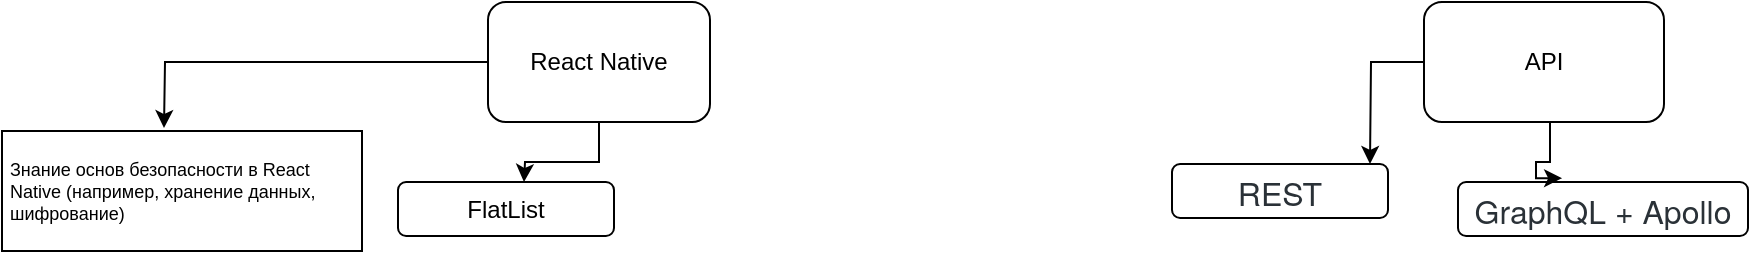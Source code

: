 <mxfile version="26.0.16">
  <diagram name="Страница — 1" id="1Tviu7JsMIi4VgmEqaAh">
    <mxGraphModel dx="667" dy="343" grid="1" gridSize="9" guides="1" tooltips="1" connect="1" arrows="1" fold="1" page="1" pageScale="1" pageWidth="827" pageHeight="1169" math="0" shadow="0">
      <root>
        <mxCell id="0" />
        <mxCell id="1" parent="0" />
        <mxCell id="dI8qAEYMPlwH7lxyuwAD-3" style="edgeStyle=orthogonalEdgeStyle;rounded=0;orthogonalLoop=1;jettySize=auto;html=1;" edge="1" parent="1" source="dI8qAEYMPlwH7lxyuwAD-2">
          <mxGeometry relative="1" as="geometry">
            <mxPoint x="360" y="252" as="targetPoint" />
          </mxGeometry>
        </mxCell>
        <mxCell id="dI8qAEYMPlwH7lxyuwAD-17" style="edgeStyle=orthogonalEdgeStyle;rounded=0;orthogonalLoop=1;jettySize=auto;html=1;" edge="1" parent="1" source="dI8qAEYMPlwH7lxyuwAD-2">
          <mxGeometry relative="1" as="geometry">
            <mxPoint x="180" y="225" as="targetPoint" />
          </mxGeometry>
        </mxCell>
        <mxCell id="dI8qAEYMPlwH7lxyuwAD-2" value="React Native" style="rounded=1;whiteSpace=wrap;html=1;" vertex="1" parent="1">
          <mxGeometry x="342" y="162" width="111" height="60" as="geometry" />
        </mxCell>
        <mxCell id="dI8qAEYMPlwH7lxyuwAD-4" value="FlatList" style="rounded=1;whiteSpace=wrap;html=1;" vertex="1" parent="1">
          <mxGeometry x="297" y="252" width="108" height="27" as="geometry" />
        </mxCell>
        <mxCell id="dI8qAEYMPlwH7lxyuwAD-7" style="edgeStyle=orthogonalEdgeStyle;rounded=0;orthogonalLoop=1;jettySize=auto;html=1;" edge="1" parent="1" source="dI8qAEYMPlwH7lxyuwAD-6">
          <mxGeometry relative="1" as="geometry">
            <mxPoint x="783" y="243" as="targetPoint" />
          </mxGeometry>
        </mxCell>
        <mxCell id="dI8qAEYMPlwH7lxyuwAD-6" value="API" style="rounded=1;whiteSpace=wrap;html=1;" vertex="1" parent="1">
          <mxGeometry x="810" y="162" width="120" height="60" as="geometry" />
        </mxCell>
        <mxCell id="dI8qAEYMPlwH7lxyuwAD-8" value="&lt;span style=&quot;color: rgb(42, 49, 55); font-family: &amp;quot;hh sans&amp;quot;, &amp;quot;Helvetica Neue&amp;quot;, sans-serif; font-size: 16px; text-align: left; background-color: rgb(255, 255, 255);&quot;&gt;REST&lt;/span&gt;" style="rounded=1;whiteSpace=wrap;html=1;" vertex="1" parent="1">
          <mxGeometry x="684" y="243" width="108" height="27" as="geometry" />
        </mxCell>
        <mxCell id="dI8qAEYMPlwH7lxyuwAD-9" value="&lt;span style=&quot;color: rgb(42, 49, 55); font-family: &amp;quot;hh sans&amp;quot;, &amp;quot;Helvetica Neue&amp;quot;, sans-serif; font-size: 16px; text-align: left; background-color: rgb(255, 255, 255);&quot;&gt;GraphQL + Apollo&lt;/span&gt;" style="rounded=1;whiteSpace=wrap;html=1;" vertex="1" parent="1">
          <mxGeometry x="827" y="252" width="145" height="27" as="geometry" />
        </mxCell>
        <mxCell id="dI8qAEYMPlwH7lxyuwAD-10" style="edgeStyle=orthogonalEdgeStyle;rounded=0;orthogonalLoop=1;jettySize=auto;html=1;entryX=0.359;entryY=-0.07;entryDx=0;entryDy=0;entryPerimeter=0;" edge="1" parent="1" source="dI8qAEYMPlwH7lxyuwAD-6" target="dI8qAEYMPlwH7lxyuwAD-9">
          <mxGeometry relative="1" as="geometry">
            <Array as="points">
              <mxPoint x="873" y="242" />
              <mxPoint x="866" y="242" />
            </Array>
          </mxGeometry>
        </mxCell>
        <mxCell id="dI8qAEYMPlwH7lxyuwAD-16" value="Знание основ безопасности в React Native (например, хранение данных, шифрование)" style="rounded=0;whiteSpace=wrap;html=1;spacing=4;align=left;fontSize=9;" vertex="1" parent="1">
          <mxGeometry x="99" y="226.5" width="180" height="60" as="geometry" />
        </mxCell>
      </root>
    </mxGraphModel>
  </diagram>
</mxfile>
